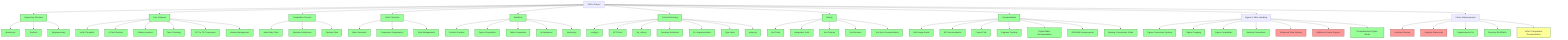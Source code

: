 graph TD
    A[SciTex Project] --> B[Repository Structure]
    A --> C[Core Features]
    A --> D[Compilation Process]
    A --> E[LaTeX Structure]
    A --> F[Workflow]
    A --> G[Code Refactoring]
    A --> H[Testing]
    A --> I[Documentation]
    A --> J[Figure & Table Handling]
    A --> K[Future Enhancements]
    
    %% Repository Structure
    B --> B1[Manuscript]
    B --> B2[Revision]
    B --> B3[Supplementary]
    
    %% Core Features
    C --> C1[LaTeX Template]
    C --> C2[AI Text Revision]
    C --> C3[Citation Insertion]
    C --> C4[Term Checking]
    C --> C5[PPT to TIF Conversion]
    C --> C6[Version Management]
    
    %% Compilation Process
    D --> D1[Main Entry Point]
    D --> D2[Modular Architecture]
    D --> D3[Pipeline Flow]
    
    %% LaTeX Structure
    E --> E1[Main Document]
    E --> E2[Component Organization]
    E --> E3[Style Management]
    
    %% Workflow
    F --> F1[Content Creation]
    F --> F2[Figure Preparation]
    F --> F3[Table Preparation]
    F --> F4[AI Assistance]
    F --> F5[Versioning]
    
    %% Code Refactoring
    G --> G1[config.py]
    G --> G2[GPTClient]
    G --> G3[file_utils.py]
    G --> G4[Template Extraction]
    G --> G5[CLI Implementation]
    G --> G6[Type Hints]
    G --> G7[scitex.py]
    
    %% Testing
    H --> H1[Unit Tests]
    H --> H2[Integration Tests]
    H --> H3[Test Fixtures]
    H --> H4[Test Runners]
    H --> H5[Test Sync Documentation]
    
    %% Documentation
    I --> I1[LLM Usage Guide]
    I --> I2[API Documentation]
    I --> I3[Project Plan]
    I --> I4[Progress Tracking]
    I --> I5[Figure/Table Documentation]
    I --> I6[README Improvements]
    I --> I7[Naming Conventions Guide]
    
    %% Figure & Table Handling
    J --> J1[Figure Conversion Pipeline]
    J --> J2[Figure Cropping]
    J --> J3[Figure Compilation]
    J --> J4[Naming Conventions]
    J --> J5[Enhanced Table Options]
    J --> J6[Additional Format Support]
    J --> J7[Comprehensive Figure Guide]
    
    %% Future Enhancements
    K --> K1[Literature Review]
    K --> K2[Example Manuscript]
    K --> K3[Requirements File]
    K --> K4[Directory READMEs]
    K --> K5[LaTeX Compilation Documentation]
    
    %% Styling
    classDef complete fill:#9f9,stroke:#484,stroke-width:2px;
    classDef inProgress fill:#ff9,stroke:#484,stroke-width:2px;
    classDef pending fill:#f99,stroke:#844,stroke-width:2px;
    
    %% Mark nodes as complete
    class B,B1,B2,B3,C,C1,C2,C3,C4,C5,C6,D,D1,D2,D3,E,E1,E2,E3,F,F1,F2,F3,F4,F5,G,G1,G2,G3,G4,G5,G6,G7,H,H1,H2,H3,H4,H5,I,I1,I2,I3,I4,I5,I6,I7,J1,J2,J3,J4,J7,K3,K4 complete;
    
    %% Mark nodes as in progress
    class K5 inProgress;
    
    %% Mark nodes as pending
    class J5,J6,K1,K2 pending;